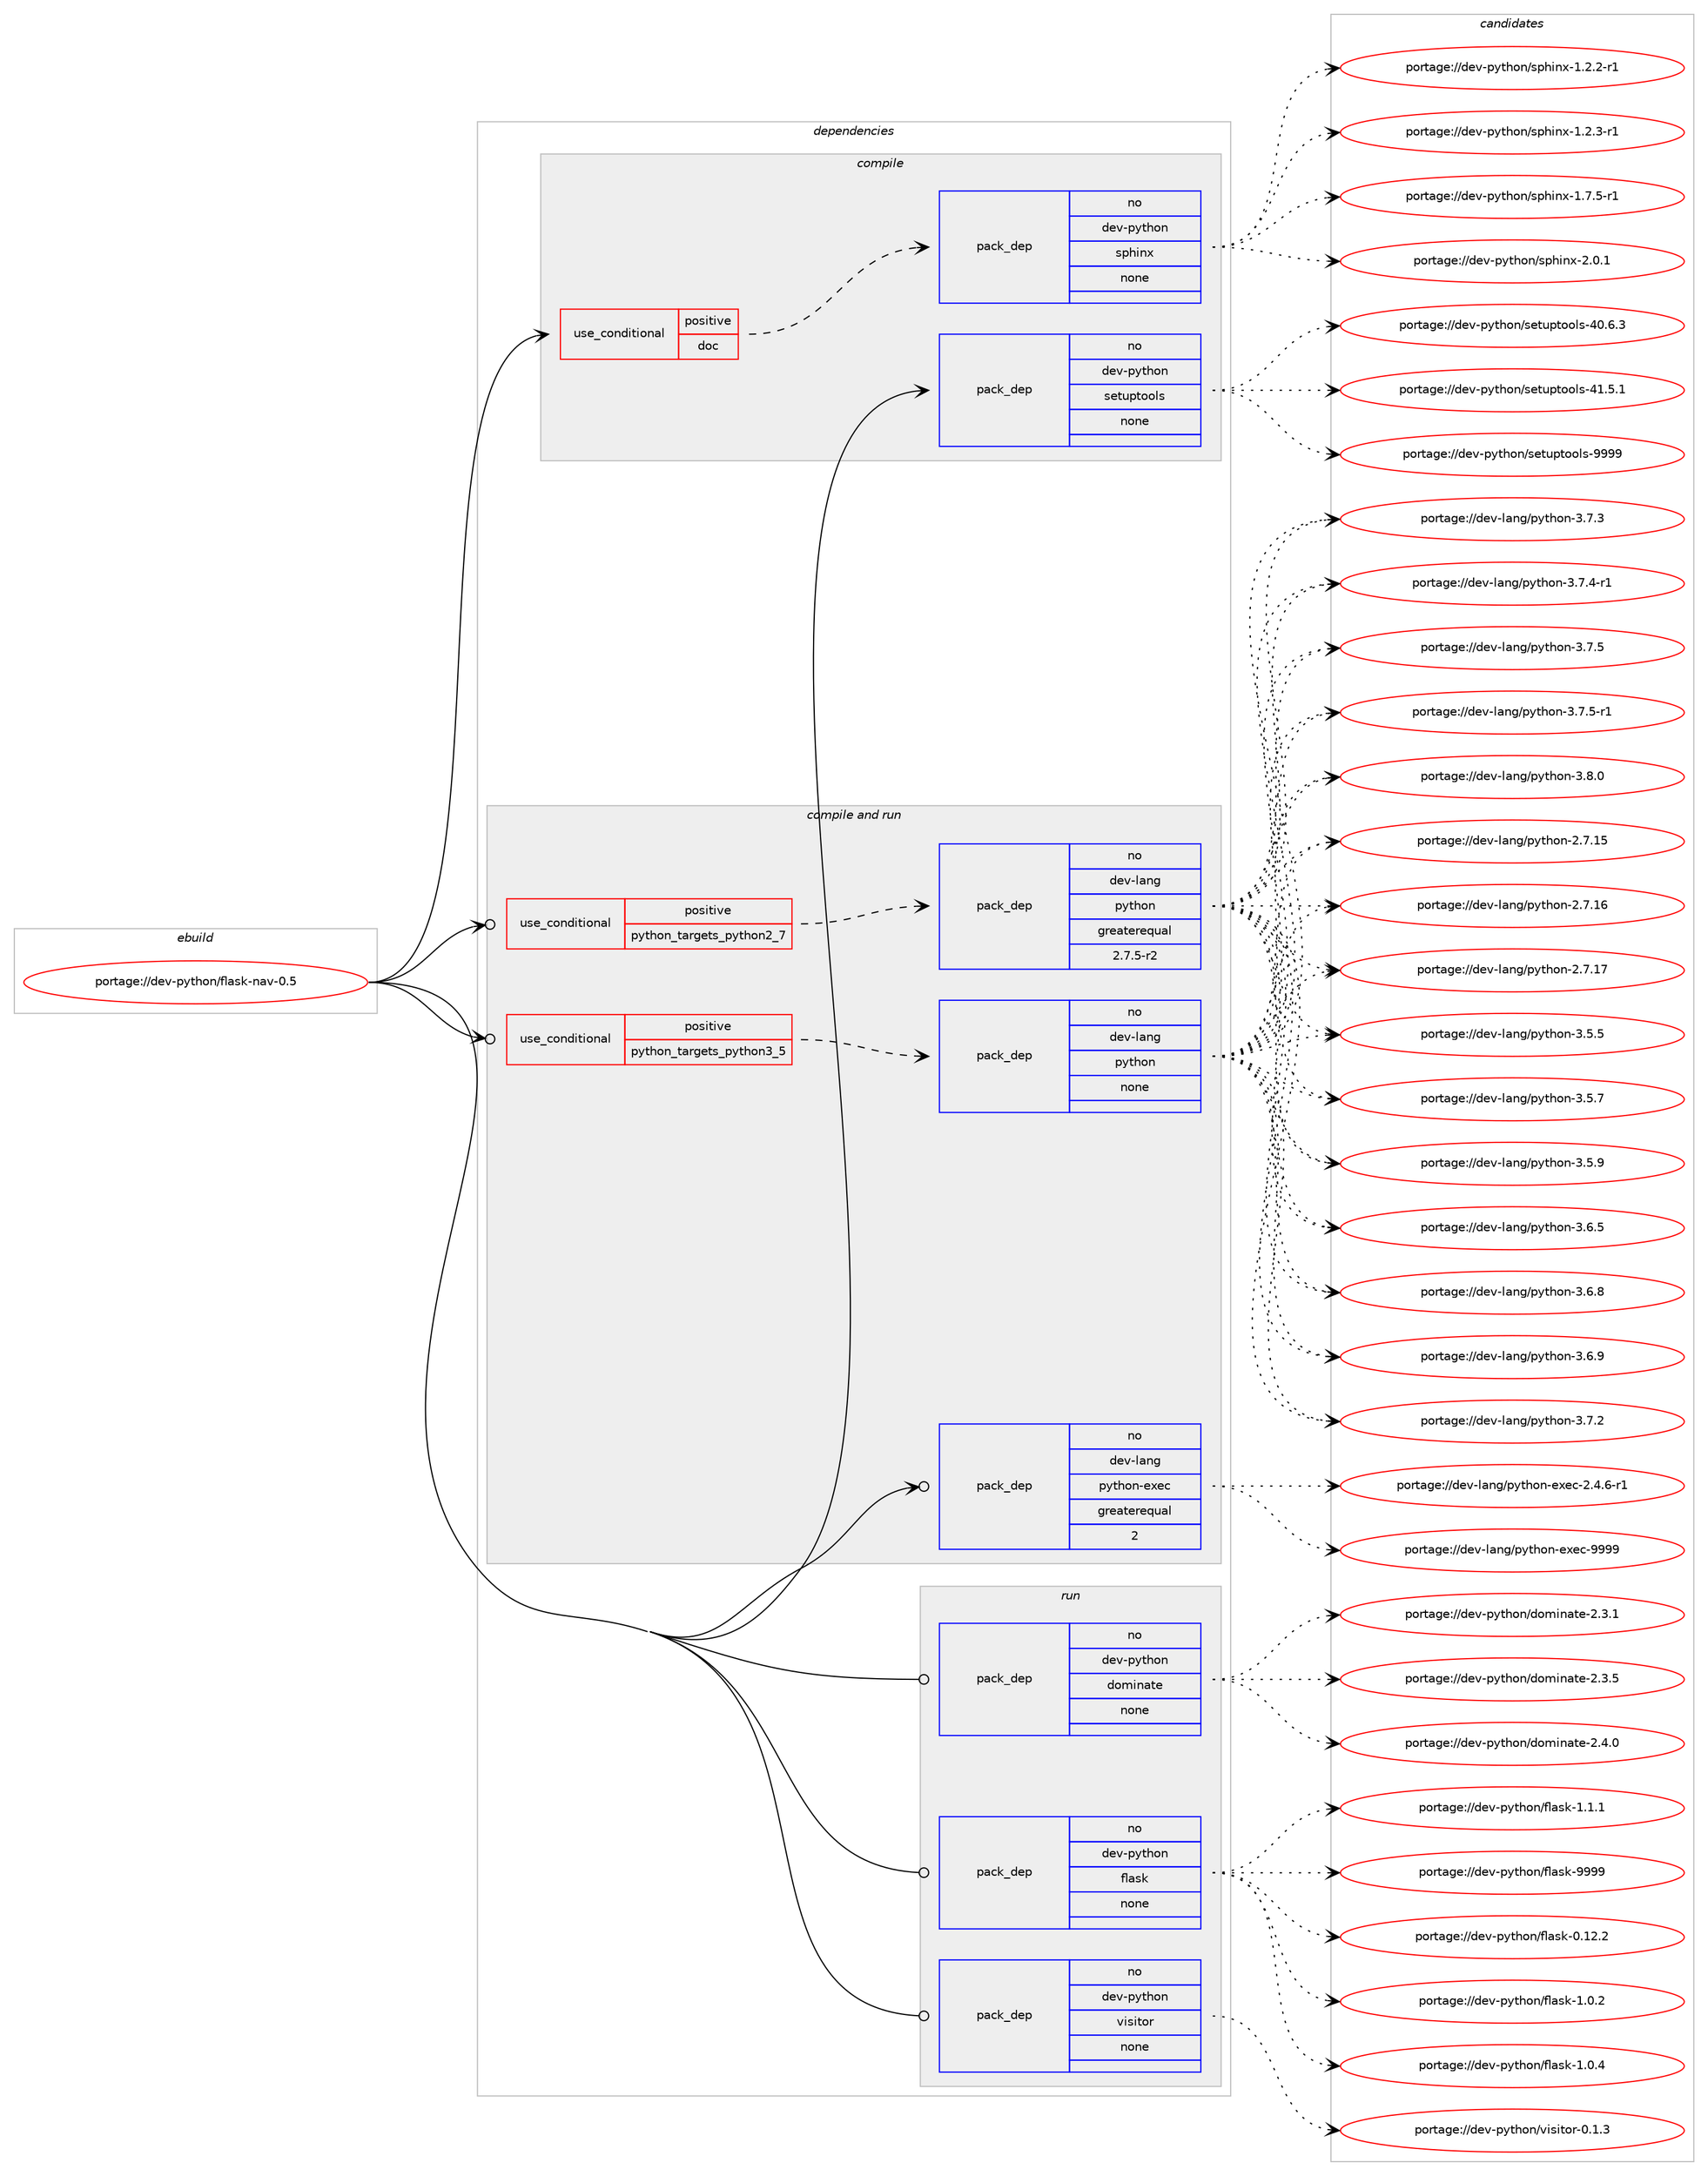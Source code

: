 digraph prolog {

# *************
# Graph options
# *************

newrank=true;
concentrate=true;
compound=true;
graph [rankdir=LR,fontname=Helvetica,fontsize=10,ranksep=1.5];#, ranksep=2.5, nodesep=0.2];
edge  [arrowhead=vee];
node  [fontname=Helvetica,fontsize=10];

# **********
# The ebuild
# **********

subgraph cluster_leftcol {
color=gray;
rank=same;
label=<<i>ebuild</i>>;
id [label="portage://dev-python/flask-nav-0.5", color=red, width=4, href="../dev-python/flask-nav-0.5.svg"];
}

# ****************
# The dependencies
# ****************

subgraph cluster_midcol {
color=gray;
label=<<i>dependencies</i>>;
subgraph cluster_compile {
fillcolor="#eeeeee";
style=filled;
label=<<i>compile</i>>;
subgraph cond28767 {
dependency139940 [label=<<TABLE BORDER="0" CELLBORDER="1" CELLSPACING="0" CELLPADDING="4"><TR><TD ROWSPAN="3" CELLPADDING="10">use_conditional</TD></TR><TR><TD>positive</TD></TR><TR><TD>doc</TD></TR></TABLE>>, shape=none, color=red];
subgraph pack107855 {
dependency139941 [label=<<TABLE BORDER="0" CELLBORDER="1" CELLSPACING="0" CELLPADDING="4" WIDTH="220"><TR><TD ROWSPAN="6" CELLPADDING="30">pack_dep</TD></TR><TR><TD WIDTH="110">no</TD></TR><TR><TD>dev-python</TD></TR><TR><TD>sphinx</TD></TR><TR><TD>none</TD></TR><TR><TD></TD></TR></TABLE>>, shape=none, color=blue];
}
dependency139940:e -> dependency139941:w [weight=20,style="dashed",arrowhead="vee"];
}
id:e -> dependency139940:w [weight=20,style="solid",arrowhead="vee"];
subgraph pack107856 {
dependency139942 [label=<<TABLE BORDER="0" CELLBORDER="1" CELLSPACING="0" CELLPADDING="4" WIDTH="220"><TR><TD ROWSPAN="6" CELLPADDING="30">pack_dep</TD></TR><TR><TD WIDTH="110">no</TD></TR><TR><TD>dev-python</TD></TR><TR><TD>setuptools</TD></TR><TR><TD>none</TD></TR><TR><TD></TD></TR></TABLE>>, shape=none, color=blue];
}
id:e -> dependency139942:w [weight=20,style="solid",arrowhead="vee"];
}
subgraph cluster_compileandrun {
fillcolor="#eeeeee";
style=filled;
label=<<i>compile and run</i>>;
subgraph cond28768 {
dependency139943 [label=<<TABLE BORDER="0" CELLBORDER="1" CELLSPACING="0" CELLPADDING="4"><TR><TD ROWSPAN="3" CELLPADDING="10">use_conditional</TD></TR><TR><TD>positive</TD></TR><TR><TD>python_targets_python2_7</TD></TR></TABLE>>, shape=none, color=red];
subgraph pack107857 {
dependency139944 [label=<<TABLE BORDER="0" CELLBORDER="1" CELLSPACING="0" CELLPADDING="4" WIDTH="220"><TR><TD ROWSPAN="6" CELLPADDING="30">pack_dep</TD></TR><TR><TD WIDTH="110">no</TD></TR><TR><TD>dev-lang</TD></TR><TR><TD>python</TD></TR><TR><TD>greaterequal</TD></TR><TR><TD>2.7.5-r2</TD></TR></TABLE>>, shape=none, color=blue];
}
dependency139943:e -> dependency139944:w [weight=20,style="dashed",arrowhead="vee"];
}
id:e -> dependency139943:w [weight=20,style="solid",arrowhead="odotvee"];
subgraph cond28769 {
dependency139945 [label=<<TABLE BORDER="0" CELLBORDER="1" CELLSPACING="0" CELLPADDING="4"><TR><TD ROWSPAN="3" CELLPADDING="10">use_conditional</TD></TR><TR><TD>positive</TD></TR><TR><TD>python_targets_python3_5</TD></TR></TABLE>>, shape=none, color=red];
subgraph pack107858 {
dependency139946 [label=<<TABLE BORDER="0" CELLBORDER="1" CELLSPACING="0" CELLPADDING="4" WIDTH="220"><TR><TD ROWSPAN="6" CELLPADDING="30">pack_dep</TD></TR><TR><TD WIDTH="110">no</TD></TR><TR><TD>dev-lang</TD></TR><TR><TD>python</TD></TR><TR><TD>none</TD></TR><TR><TD></TD></TR></TABLE>>, shape=none, color=blue];
}
dependency139945:e -> dependency139946:w [weight=20,style="dashed",arrowhead="vee"];
}
id:e -> dependency139945:w [weight=20,style="solid",arrowhead="odotvee"];
subgraph pack107859 {
dependency139947 [label=<<TABLE BORDER="0" CELLBORDER="1" CELLSPACING="0" CELLPADDING="4" WIDTH="220"><TR><TD ROWSPAN="6" CELLPADDING="30">pack_dep</TD></TR><TR><TD WIDTH="110">no</TD></TR><TR><TD>dev-lang</TD></TR><TR><TD>python-exec</TD></TR><TR><TD>greaterequal</TD></TR><TR><TD>2</TD></TR></TABLE>>, shape=none, color=blue];
}
id:e -> dependency139947:w [weight=20,style="solid",arrowhead="odotvee"];
}
subgraph cluster_run {
fillcolor="#eeeeee";
style=filled;
label=<<i>run</i>>;
subgraph pack107860 {
dependency139948 [label=<<TABLE BORDER="0" CELLBORDER="1" CELLSPACING="0" CELLPADDING="4" WIDTH="220"><TR><TD ROWSPAN="6" CELLPADDING="30">pack_dep</TD></TR><TR><TD WIDTH="110">no</TD></TR><TR><TD>dev-python</TD></TR><TR><TD>dominate</TD></TR><TR><TD>none</TD></TR><TR><TD></TD></TR></TABLE>>, shape=none, color=blue];
}
id:e -> dependency139948:w [weight=20,style="solid",arrowhead="odot"];
subgraph pack107861 {
dependency139949 [label=<<TABLE BORDER="0" CELLBORDER="1" CELLSPACING="0" CELLPADDING="4" WIDTH="220"><TR><TD ROWSPAN="6" CELLPADDING="30">pack_dep</TD></TR><TR><TD WIDTH="110">no</TD></TR><TR><TD>dev-python</TD></TR><TR><TD>flask</TD></TR><TR><TD>none</TD></TR><TR><TD></TD></TR></TABLE>>, shape=none, color=blue];
}
id:e -> dependency139949:w [weight=20,style="solid",arrowhead="odot"];
subgraph pack107862 {
dependency139950 [label=<<TABLE BORDER="0" CELLBORDER="1" CELLSPACING="0" CELLPADDING="4" WIDTH="220"><TR><TD ROWSPAN="6" CELLPADDING="30">pack_dep</TD></TR><TR><TD WIDTH="110">no</TD></TR><TR><TD>dev-python</TD></TR><TR><TD>visitor</TD></TR><TR><TD>none</TD></TR><TR><TD></TD></TR></TABLE>>, shape=none, color=blue];
}
id:e -> dependency139950:w [weight=20,style="solid",arrowhead="odot"];
}
}

# **************
# The candidates
# **************

subgraph cluster_choices {
rank=same;
color=gray;
label=<<i>candidates</i>>;

subgraph choice107855 {
color=black;
nodesep=1;
choiceportage10010111845112121116104111110471151121041051101204549465046504511449 [label="portage://dev-python/sphinx-1.2.2-r1", color=red, width=4,href="../dev-python/sphinx-1.2.2-r1.svg"];
choiceportage10010111845112121116104111110471151121041051101204549465046514511449 [label="portage://dev-python/sphinx-1.2.3-r1", color=red, width=4,href="../dev-python/sphinx-1.2.3-r1.svg"];
choiceportage10010111845112121116104111110471151121041051101204549465546534511449 [label="portage://dev-python/sphinx-1.7.5-r1", color=red, width=4,href="../dev-python/sphinx-1.7.5-r1.svg"];
choiceportage1001011184511212111610411111047115112104105110120455046484649 [label="portage://dev-python/sphinx-2.0.1", color=red, width=4,href="../dev-python/sphinx-2.0.1.svg"];
dependency139941:e -> choiceportage10010111845112121116104111110471151121041051101204549465046504511449:w [style=dotted,weight="100"];
dependency139941:e -> choiceportage10010111845112121116104111110471151121041051101204549465046514511449:w [style=dotted,weight="100"];
dependency139941:e -> choiceportage10010111845112121116104111110471151121041051101204549465546534511449:w [style=dotted,weight="100"];
dependency139941:e -> choiceportage1001011184511212111610411111047115112104105110120455046484649:w [style=dotted,weight="100"];
}
subgraph choice107856 {
color=black;
nodesep=1;
choiceportage100101118451121211161041111104711510111611711211611111110811545524846544651 [label="portage://dev-python/setuptools-40.6.3", color=red, width=4,href="../dev-python/setuptools-40.6.3.svg"];
choiceportage100101118451121211161041111104711510111611711211611111110811545524946534649 [label="portage://dev-python/setuptools-41.5.1", color=red, width=4,href="../dev-python/setuptools-41.5.1.svg"];
choiceportage10010111845112121116104111110471151011161171121161111111081154557575757 [label="portage://dev-python/setuptools-9999", color=red, width=4,href="../dev-python/setuptools-9999.svg"];
dependency139942:e -> choiceportage100101118451121211161041111104711510111611711211611111110811545524846544651:w [style=dotted,weight="100"];
dependency139942:e -> choiceportage100101118451121211161041111104711510111611711211611111110811545524946534649:w [style=dotted,weight="100"];
dependency139942:e -> choiceportage10010111845112121116104111110471151011161171121161111111081154557575757:w [style=dotted,weight="100"];
}
subgraph choice107857 {
color=black;
nodesep=1;
choiceportage10010111845108971101034711212111610411111045504655464953 [label="portage://dev-lang/python-2.7.15", color=red, width=4,href="../dev-lang/python-2.7.15.svg"];
choiceportage10010111845108971101034711212111610411111045504655464954 [label="portage://dev-lang/python-2.7.16", color=red, width=4,href="../dev-lang/python-2.7.16.svg"];
choiceportage10010111845108971101034711212111610411111045504655464955 [label="portage://dev-lang/python-2.7.17", color=red, width=4,href="../dev-lang/python-2.7.17.svg"];
choiceportage100101118451089711010347112121116104111110455146534653 [label="portage://dev-lang/python-3.5.5", color=red, width=4,href="../dev-lang/python-3.5.5.svg"];
choiceportage100101118451089711010347112121116104111110455146534655 [label="portage://dev-lang/python-3.5.7", color=red, width=4,href="../dev-lang/python-3.5.7.svg"];
choiceportage100101118451089711010347112121116104111110455146534657 [label="portage://dev-lang/python-3.5.9", color=red, width=4,href="../dev-lang/python-3.5.9.svg"];
choiceportage100101118451089711010347112121116104111110455146544653 [label="portage://dev-lang/python-3.6.5", color=red, width=4,href="../dev-lang/python-3.6.5.svg"];
choiceportage100101118451089711010347112121116104111110455146544656 [label="portage://dev-lang/python-3.6.8", color=red, width=4,href="../dev-lang/python-3.6.8.svg"];
choiceportage100101118451089711010347112121116104111110455146544657 [label="portage://dev-lang/python-3.6.9", color=red, width=4,href="../dev-lang/python-3.6.9.svg"];
choiceportage100101118451089711010347112121116104111110455146554650 [label="portage://dev-lang/python-3.7.2", color=red, width=4,href="../dev-lang/python-3.7.2.svg"];
choiceportage100101118451089711010347112121116104111110455146554651 [label="portage://dev-lang/python-3.7.3", color=red, width=4,href="../dev-lang/python-3.7.3.svg"];
choiceportage1001011184510897110103471121211161041111104551465546524511449 [label="portage://dev-lang/python-3.7.4-r1", color=red, width=4,href="../dev-lang/python-3.7.4-r1.svg"];
choiceportage100101118451089711010347112121116104111110455146554653 [label="portage://dev-lang/python-3.7.5", color=red, width=4,href="../dev-lang/python-3.7.5.svg"];
choiceportage1001011184510897110103471121211161041111104551465546534511449 [label="portage://dev-lang/python-3.7.5-r1", color=red, width=4,href="../dev-lang/python-3.7.5-r1.svg"];
choiceportage100101118451089711010347112121116104111110455146564648 [label="portage://dev-lang/python-3.8.0", color=red, width=4,href="../dev-lang/python-3.8.0.svg"];
dependency139944:e -> choiceportage10010111845108971101034711212111610411111045504655464953:w [style=dotted,weight="100"];
dependency139944:e -> choiceportage10010111845108971101034711212111610411111045504655464954:w [style=dotted,weight="100"];
dependency139944:e -> choiceportage10010111845108971101034711212111610411111045504655464955:w [style=dotted,weight="100"];
dependency139944:e -> choiceportage100101118451089711010347112121116104111110455146534653:w [style=dotted,weight="100"];
dependency139944:e -> choiceportage100101118451089711010347112121116104111110455146534655:w [style=dotted,weight="100"];
dependency139944:e -> choiceportage100101118451089711010347112121116104111110455146534657:w [style=dotted,weight="100"];
dependency139944:e -> choiceportage100101118451089711010347112121116104111110455146544653:w [style=dotted,weight="100"];
dependency139944:e -> choiceportage100101118451089711010347112121116104111110455146544656:w [style=dotted,weight="100"];
dependency139944:e -> choiceportage100101118451089711010347112121116104111110455146544657:w [style=dotted,weight="100"];
dependency139944:e -> choiceportage100101118451089711010347112121116104111110455146554650:w [style=dotted,weight="100"];
dependency139944:e -> choiceportage100101118451089711010347112121116104111110455146554651:w [style=dotted,weight="100"];
dependency139944:e -> choiceportage1001011184510897110103471121211161041111104551465546524511449:w [style=dotted,weight="100"];
dependency139944:e -> choiceportage100101118451089711010347112121116104111110455146554653:w [style=dotted,weight="100"];
dependency139944:e -> choiceportage1001011184510897110103471121211161041111104551465546534511449:w [style=dotted,weight="100"];
dependency139944:e -> choiceportage100101118451089711010347112121116104111110455146564648:w [style=dotted,weight="100"];
}
subgraph choice107858 {
color=black;
nodesep=1;
choiceportage10010111845108971101034711212111610411111045504655464953 [label="portage://dev-lang/python-2.7.15", color=red, width=4,href="../dev-lang/python-2.7.15.svg"];
choiceportage10010111845108971101034711212111610411111045504655464954 [label="portage://dev-lang/python-2.7.16", color=red, width=4,href="../dev-lang/python-2.7.16.svg"];
choiceportage10010111845108971101034711212111610411111045504655464955 [label="portage://dev-lang/python-2.7.17", color=red, width=4,href="../dev-lang/python-2.7.17.svg"];
choiceportage100101118451089711010347112121116104111110455146534653 [label="portage://dev-lang/python-3.5.5", color=red, width=4,href="../dev-lang/python-3.5.5.svg"];
choiceportage100101118451089711010347112121116104111110455146534655 [label="portage://dev-lang/python-3.5.7", color=red, width=4,href="../dev-lang/python-3.5.7.svg"];
choiceportage100101118451089711010347112121116104111110455146534657 [label="portage://dev-lang/python-3.5.9", color=red, width=4,href="../dev-lang/python-3.5.9.svg"];
choiceportage100101118451089711010347112121116104111110455146544653 [label="portage://dev-lang/python-3.6.5", color=red, width=4,href="../dev-lang/python-3.6.5.svg"];
choiceportage100101118451089711010347112121116104111110455146544656 [label="portage://dev-lang/python-3.6.8", color=red, width=4,href="../dev-lang/python-3.6.8.svg"];
choiceportage100101118451089711010347112121116104111110455146544657 [label="portage://dev-lang/python-3.6.9", color=red, width=4,href="../dev-lang/python-3.6.9.svg"];
choiceportage100101118451089711010347112121116104111110455146554650 [label="portage://dev-lang/python-3.7.2", color=red, width=4,href="../dev-lang/python-3.7.2.svg"];
choiceportage100101118451089711010347112121116104111110455146554651 [label="portage://dev-lang/python-3.7.3", color=red, width=4,href="../dev-lang/python-3.7.3.svg"];
choiceportage1001011184510897110103471121211161041111104551465546524511449 [label="portage://dev-lang/python-3.7.4-r1", color=red, width=4,href="../dev-lang/python-3.7.4-r1.svg"];
choiceportage100101118451089711010347112121116104111110455146554653 [label="portage://dev-lang/python-3.7.5", color=red, width=4,href="../dev-lang/python-3.7.5.svg"];
choiceportage1001011184510897110103471121211161041111104551465546534511449 [label="portage://dev-lang/python-3.7.5-r1", color=red, width=4,href="../dev-lang/python-3.7.5-r1.svg"];
choiceportage100101118451089711010347112121116104111110455146564648 [label="portage://dev-lang/python-3.8.0", color=red, width=4,href="../dev-lang/python-3.8.0.svg"];
dependency139946:e -> choiceportage10010111845108971101034711212111610411111045504655464953:w [style=dotted,weight="100"];
dependency139946:e -> choiceportage10010111845108971101034711212111610411111045504655464954:w [style=dotted,weight="100"];
dependency139946:e -> choiceportage10010111845108971101034711212111610411111045504655464955:w [style=dotted,weight="100"];
dependency139946:e -> choiceportage100101118451089711010347112121116104111110455146534653:w [style=dotted,weight="100"];
dependency139946:e -> choiceportage100101118451089711010347112121116104111110455146534655:w [style=dotted,weight="100"];
dependency139946:e -> choiceportage100101118451089711010347112121116104111110455146534657:w [style=dotted,weight="100"];
dependency139946:e -> choiceportage100101118451089711010347112121116104111110455146544653:w [style=dotted,weight="100"];
dependency139946:e -> choiceportage100101118451089711010347112121116104111110455146544656:w [style=dotted,weight="100"];
dependency139946:e -> choiceportage100101118451089711010347112121116104111110455146544657:w [style=dotted,weight="100"];
dependency139946:e -> choiceportage100101118451089711010347112121116104111110455146554650:w [style=dotted,weight="100"];
dependency139946:e -> choiceportage100101118451089711010347112121116104111110455146554651:w [style=dotted,weight="100"];
dependency139946:e -> choiceportage1001011184510897110103471121211161041111104551465546524511449:w [style=dotted,weight="100"];
dependency139946:e -> choiceportage100101118451089711010347112121116104111110455146554653:w [style=dotted,weight="100"];
dependency139946:e -> choiceportage1001011184510897110103471121211161041111104551465546534511449:w [style=dotted,weight="100"];
dependency139946:e -> choiceportage100101118451089711010347112121116104111110455146564648:w [style=dotted,weight="100"];
}
subgraph choice107859 {
color=black;
nodesep=1;
choiceportage10010111845108971101034711212111610411111045101120101994550465246544511449 [label="portage://dev-lang/python-exec-2.4.6-r1", color=red, width=4,href="../dev-lang/python-exec-2.4.6-r1.svg"];
choiceportage10010111845108971101034711212111610411111045101120101994557575757 [label="portage://dev-lang/python-exec-9999", color=red, width=4,href="../dev-lang/python-exec-9999.svg"];
dependency139947:e -> choiceportage10010111845108971101034711212111610411111045101120101994550465246544511449:w [style=dotted,weight="100"];
dependency139947:e -> choiceportage10010111845108971101034711212111610411111045101120101994557575757:w [style=dotted,weight="100"];
}
subgraph choice107860 {
color=black;
nodesep=1;
choiceportage100101118451121211161041111104710011110910511097116101455046514649 [label="portage://dev-python/dominate-2.3.1", color=red, width=4,href="../dev-python/dominate-2.3.1.svg"];
choiceportage100101118451121211161041111104710011110910511097116101455046514653 [label="portage://dev-python/dominate-2.3.5", color=red, width=4,href="../dev-python/dominate-2.3.5.svg"];
choiceportage100101118451121211161041111104710011110910511097116101455046524648 [label="portage://dev-python/dominate-2.4.0", color=red, width=4,href="../dev-python/dominate-2.4.0.svg"];
dependency139948:e -> choiceportage100101118451121211161041111104710011110910511097116101455046514649:w [style=dotted,weight="100"];
dependency139948:e -> choiceportage100101118451121211161041111104710011110910511097116101455046514653:w [style=dotted,weight="100"];
dependency139948:e -> choiceportage100101118451121211161041111104710011110910511097116101455046524648:w [style=dotted,weight="100"];
}
subgraph choice107861 {
color=black;
nodesep=1;
choiceportage10010111845112121116104111110471021089711510745484649504650 [label="portage://dev-python/flask-0.12.2", color=red, width=4,href="../dev-python/flask-0.12.2.svg"];
choiceportage100101118451121211161041111104710210897115107454946484650 [label="portage://dev-python/flask-1.0.2", color=red, width=4,href="../dev-python/flask-1.0.2.svg"];
choiceportage100101118451121211161041111104710210897115107454946484652 [label="portage://dev-python/flask-1.0.4", color=red, width=4,href="../dev-python/flask-1.0.4.svg"];
choiceportage100101118451121211161041111104710210897115107454946494649 [label="portage://dev-python/flask-1.1.1", color=red, width=4,href="../dev-python/flask-1.1.1.svg"];
choiceportage1001011184511212111610411111047102108971151074557575757 [label="portage://dev-python/flask-9999", color=red, width=4,href="../dev-python/flask-9999.svg"];
dependency139949:e -> choiceportage10010111845112121116104111110471021089711510745484649504650:w [style=dotted,weight="100"];
dependency139949:e -> choiceportage100101118451121211161041111104710210897115107454946484650:w [style=dotted,weight="100"];
dependency139949:e -> choiceportage100101118451121211161041111104710210897115107454946484652:w [style=dotted,weight="100"];
dependency139949:e -> choiceportage100101118451121211161041111104710210897115107454946494649:w [style=dotted,weight="100"];
dependency139949:e -> choiceportage1001011184511212111610411111047102108971151074557575757:w [style=dotted,weight="100"];
}
subgraph choice107862 {
color=black;
nodesep=1;
choiceportage1001011184511212111610411111047118105115105116111114454846494651 [label="portage://dev-python/visitor-0.1.3", color=red, width=4,href="../dev-python/visitor-0.1.3.svg"];
dependency139950:e -> choiceportage1001011184511212111610411111047118105115105116111114454846494651:w [style=dotted,weight="100"];
}
}

}
